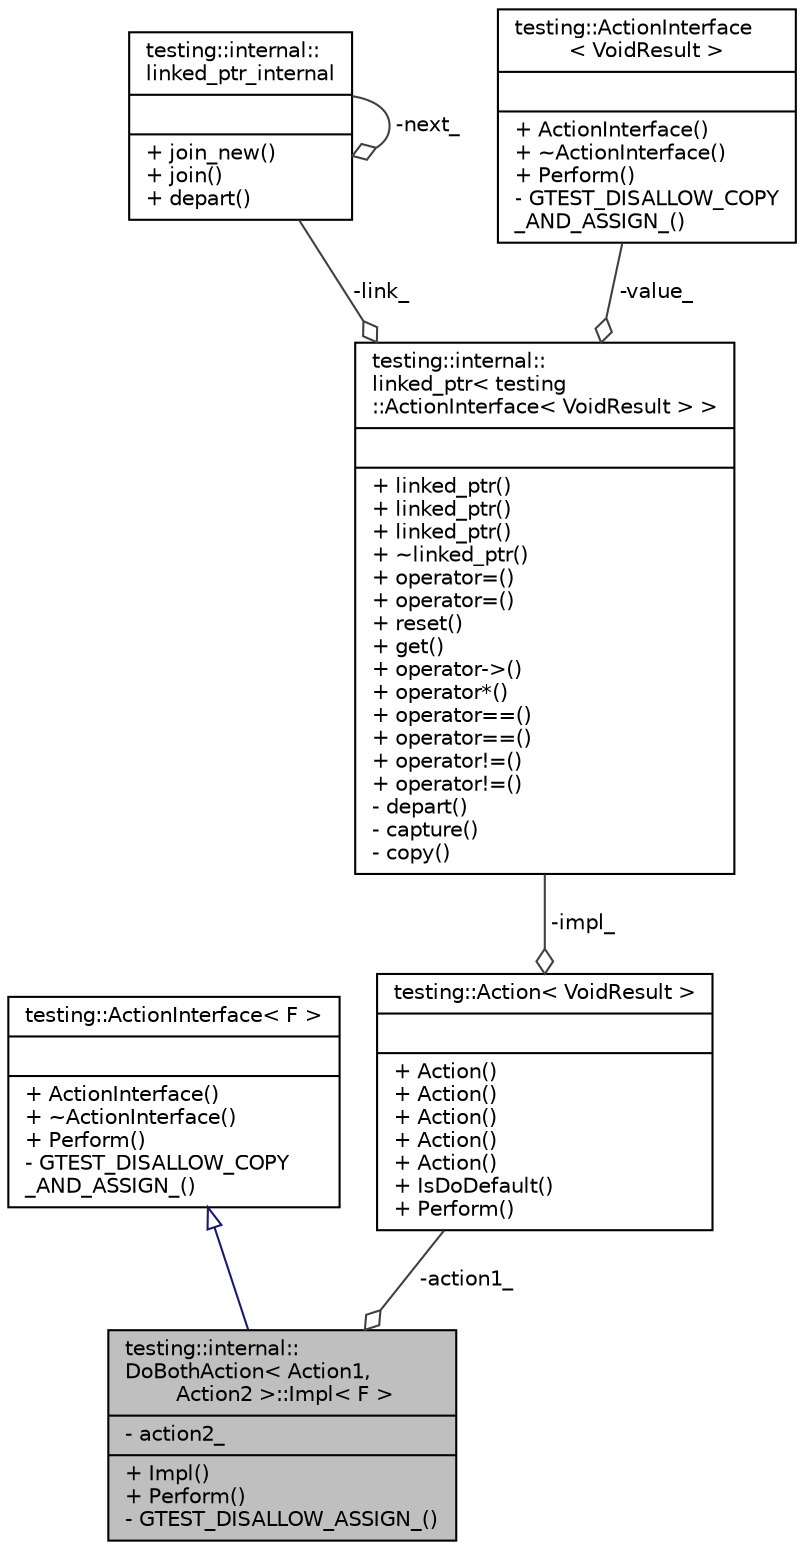 digraph "testing::internal::DoBothAction&lt; Action1, Action2 &gt;::Impl&lt; F &gt;"
{
  edge [fontname="Helvetica",fontsize="10",labelfontname="Helvetica",labelfontsize="10"];
  node [fontname="Helvetica",fontsize="10",shape=record];
  Node2 [label="{testing::internal::\lDoBothAction\< Action1,\l Action2 \>::Impl\< F \>\n|- action2_\l|+ Impl()\l+ Perform()\l- GTEST_DISALLOW_ASSIGN_()\l}",height=0.2,width=0.4,color="black", fillcolor="grey75", style="filled", fontcolor="black"];
  Node3 -> Node2 [dir="back",color="midnightblue",fontsize="10",style="solid",arrowtail="onormal",fontname="Helvetica"];
  Node3 [label="{testing::ActionInterface\< F \>\n||+ ActionInterface()\l+ ~ActionInterface()\l+ Perform()\l- GTEST_DISALLOW_COPY\l_AND_ASSIGN_()\l}",height=0.2,width=0.4,color="black", fillcolor="white", style="filled",URL="$d6/d8c/classtesting_1_1_action_interface.html"];
  Node4 -> Node2 [color="grey25",fontsize="10",style="solid",label=" -action1_" ,arrowhead="odiamond",fontname="Helvetica"];
  Node4 [label="{testing::Action\< VoidResult \>\n||+ Action()\l+ Action()\l+ Action()\l+ Action()\l+ Action()\l+ IsDoDefault()\l+ Perform()\l}",height=0.2,width=0.4,color="black", fillcolor="white", style="filled",URL="$d0/dd1/classtesting_1_1_action.html"];
  Node5 -> Node4 [color="grey25",fontsize="10",style="solid",label=" -impl_" ,arrowhead="odiamond",fontname="Helvetica"];
  Node5 [label="{testing::internal::\llinked_ptr\< testing\l::ActionInterface\< VoidResult \> \>\n||+ linked_ptr()\l+ linked_ptr()\l+ linked_ptr()\l+ ~linked_ptr()\l+ operator=()\l+ operator=()\l+ reset()\l+ get()\l+ operator-\>()\l+ operator*()\l+ operator==()\l+ operator==()\l+ operator!=()\l+ operator!=()\l- depart()\l- capture()\l- copy()\l}",height=0.2,width=0.4,color="black", fillcolor="white", style="filled",URL="$d9/df4/classtesting_1_1internal_1_1linked__ptr.html"];
  Node6 -> Node5 [color="grey25",fontsize="10",style="solid",label=" -link_" ,arrowhead="odiamond",fontname="Helvetica"];
  Node6 [label="{testing::internal::\llinked_ptr_internal\n||+ join_new()\l+ join()\l+ depart()\l}",height=0.2,width=0.4,color="black", fillcolor="white", style="filled",URL="$d7/d67/classtesting_1_1internal_1_1linked__ptr__internal.html"];
  Node6 -> Node6 [color="grey25",fontsize="10",style="solid",label=" -next_" ,arrowhead="odiamond",fontname="Helvetica"];
  Node7 -> Node5 [color="grey25",fontsize="10",style="solid",label=" -value_" ,arrowhead="odiamond",fontname="Helvetica"];
  Node7 [label="{testing::ActionInterface\l\< VoidResult \>\n||+ ActionInterface()\l+ ~ActionInterface()\l+ Perform()\l- GTEST_DISALLOW_COPY\l_AND_ASSIGN_()\l}",height=0.2,width=0.4,color="black", fillcolor="white", style="filled",URL="$d6/d8c/classtesting_1_1_action_interface.html"];
}
